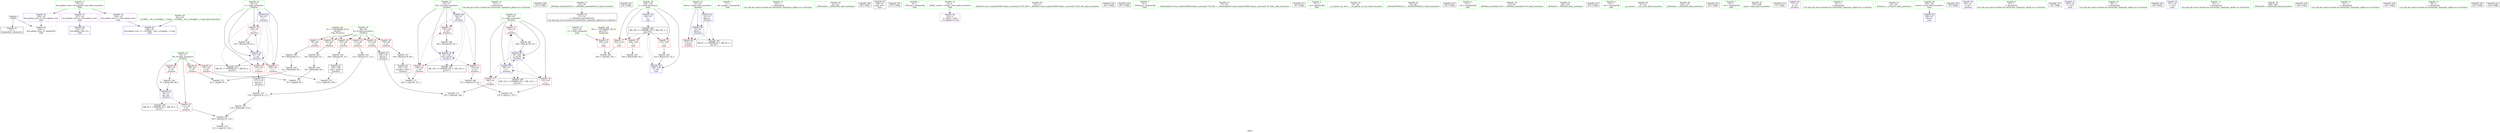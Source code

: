 digraph "SVFG" {
	label="SVFG";

	Node0x5598bb7cba60 [shape=record,color=grey,label="{NodeID: 0\nNullPtr}"];
	Node0x5598bb7cba60 -> Node0x5598bb7e2150[style=solid];
	Node0x5598bb7cba60 -> Node0x5598bb7e5410[style=solid];
	Node0x5598bb7f13e0 [shape=record,color=black,label="{NodeID: 180\nMR_4V_2 = PHI(MR_4V_1, MR_4V_4, )\npts\{51 \}\n}"];
	Node0x5598bb7e0870 [shape=record,color=green,label="{NodeID: 14\n115\<--1\n\<--dummyObj\nCan only get source location for instruction, argument, global var or function.}"];
	Node0x5598bb7e1510 [shape=record,color=green,label="{NodeID: 28\n58\<--59\nj\<--j_field_insensitive\n_Z5solvev\n}"];
	Node0x5598bb7e1510 -> Node0x5598bb7e4c60[style=solid];
	Node0x5598bb7e1510 -> Node0x5598bb7e4d30[style=solid];
	Node0x5598bb7e1510 -> Node0x5598bb7e4e00[style=solid];
	Node0x5598bb7e1510 -> Node0x5598bb7e59f0[style=solid];
	Node0x5598bb7e1510 -> Node0x5598bb7e5ac0[style=solid];
	Node0x5598bb7fd970 [shape=record,color=black,label="{NodeID: 208\n212 = PHI()\n}"];
	Node0x5598bb7e2250 [shape=record,color=black,label="{NodeID: 42\n31\<--32\n\<--_ZNSt8ios_base4InitD1Ev\nCan only get source location for instruction, argument, global var or function.}"];
	Node0x5598bb7fece0 [shape=record,color=black,label="{NodeID: 222\n135 = PHI()\n}"];
	Node0x5598bb7e3e90 [shape=record,color=red,label="{NodeID: 56\n65\<--48\n\<--B\n_Z5solvev\n}"];
	Node0x5598bb7e3e90 -> Node0x5598bb7ea7c0[style=solid];
	Node0x5598bb7e32d0 [shape=record,color=grey,label="{NodeID: 153\n118 = Binary(114, 117, )\n}"];
	Node0x5598bb7e32d0 -> Node0x5598bb7e9ec0[style=solid];
	Node0x5598bb7e49f0 [shape=record,color=red,label="{NodeID: 70\n138\<--56\n\<--i25\n_Z5solvev\n}"];
	Node0x5598bb7e49f0 -> Node0x5598bb7eb540[style=solid];
	Node0x5598bb7eaf40 [shape=record,color=grey,label="{NodeID: 167\n209 = Binary(208, 95, )\n}"];
	Node0x5598bb7e55e0 [shape=record,color=blue,label="{NodeID: 84\n52\<--95\ndirect\<--\n_Z5solvev\n}"];
	Node0x5598bb7e55e0 -> Node0x5598bb7e46b0[style=dashed];
	Node0x5598bb7e55e0 -> Node0x5598bb7f18e0[style=dashed];
	Node0x5598bb7cc7b0 [shape=record,color=green,label="{NodeID: 1\n7\<--1\n__dso_handle\<--dummyObj\nGlob }"];
	Node0x5598bb7f18e0 [shape=record,color=black,label="{NodeID: 181\nMR_6V_2 = PHI(MR_6V_1, MR_6V_5, )\npts\{53 \}\n}"];
	Node0x5598bb7e0900 [shape=record,color=green,label="{NodeID: 15\n122\<--1\n\<--dummyObj\nCan only get source location for instruction, argument, global var or function.}"];
	Node0x5598bb7e15e0 [shape=record,color=green,label="{NodeID: 29\n61\<--62\n_ZNSirsERx\<--_ZNSirsERx_field_insensitive\n}"];
	Node0x5598bb7fdf80 [shape=record,color=black,label="{NodeID: 209\n60 = PHI()\n}"];
	Node0x5598bb7e2350 [shape=record,color=black,label="{NodeID: 43\n189\<--87\nmain_ret\<--\nmain\n}"];
	Node0x5598bb7fedb0 [shape=record,color=black,label="{NodeID: 223\n197 = PHI()\n}"];
	Node0x5598bb7e3f60 [shape=record,color=red,label="{NodeID: 57\n89\<--48\n\<--B\n_Z5solvev\n}"];
	Node0x5598bb7e3f60 -> Node0x5598bb7ea4c0[style=solid];
	Node0x5598bb7e3450 [shape=record,color=grey,label="{NodeID: 154\n97 = Binary(96, 98, )\n}"];
	Node0x5598bb7e3450 -> Node0x5598bb7e56b0[style=solid];
	Node0x5598bb7e4ac0 [shape=record,color=red,label="{NodeID: 71\n152\<--56\n\<--i25\n_Z5solvev\n}"];
	Node0x5598bb7e4ac0 -> Node0x5598bb7eb0c0[style=solid];
	Node0x5598bb7eb0c0 [shape=record,color=grey,label="{NodeID: 168\n153 = Binary(152, 95, )\n}"];
	Node0x5598bb7eb0c0 -> Node0x5598bb7ebcc0[style=solid];
	Node0x5598bb7e56b0 [shape=record,color=blue,label="{NodeID: 85\n50\<--97\nM\<--dec\n_Z5solvev\n}"];
	Node0x5598bb7e56b0 -> Node0x5598bb7e45e0[style=dashed];
	Node0x5598bb7e56b0 -> Node0x5598bb7f13e0[style=dashed];
	Node0x5598bb7cd1c0 [shape=record,color=green,label="{NodeID: 2\n8\<--1\n_ZSt3cin\<--dummyObj\nGlob }"];
	Node0x5598bb7f1de0 [shape=record,color=black,label="{NodeID: 182\nMR_8V_2 = PHI(MR_8V_1, MR_8V_4, )\npts\{55 \}\n}"];
	Node0x5598bb7e0a00 [shape=record,color=green,label="{NodeID: 16\n4\<--6\n_ZStL8__ioinit\<--_ZStL8__ioinit_field_insensitive\nGlob }"];
	Node0x5598bb7e0a00 -> Node0x5598bb7e3780[style=solid];
	Node0x5598bb7e16e0 [shape=record,color=green,label="{NodeID: 30\n74\<--75\n_ZStlsISt11char_traitsIcEERSt13basic_ostreamIcT_ES5_PKc\<--_ZStlsISt11char_traitsIcEERSt13basic_ostreamIcT_ES5_PKc_field_insensitive\n}"];
	Node0x5598bb7fe0e0 [shape=record,color=black,label="{NodeID: 210\n101 = PHI()\n}"];
	Node0x5598bb7e2420 [shape=record,color=black,label="{NodeID: 44\n109\<--108\nconv\<--sub12\n_Z5solvev\n}"];
	Node0x5598bb7e2420 -> Node0x5598bb7eb3c0[style=solid];
	Node0x5598bb7fee80 [shape=record,color=black,label="{NodeID: 224\n207 = PHI()\n}"];
	Node0x5598bb7e4030 [shape=record,color=red,label="{NodeID: 58\n107\<--48\n\<--B\n_Z5solvev\n}"];
	Node0x5598bb7e4030 -> Node0x5598bb7ea340[style=solid];
	Node0x5598bb7e35d0 [shape=record,color=grey,label="{NodeID: 155\n120 = Binary(112, 119, )\n}"];
	Node0x5598bb7e35d0 -> Node0x5598bb7eb9c0[style=solid];
	Node0x5598bb7e4b90 [shape=record,color=red,label="{NodeID: 72\n165\<--56\n\<--i25\n_Z5solvev\n}"];
	Node0x5598bb7e4b90 -> Node0x5598bb7eaac0[style=solid];
	Node0x5598bb7eb240 [shape=record,color=grey,label="{NodeID: 169\n204 = cmp(202, 203, )\n}"];
	Node0x5598bb7e5780 [shape=record,color=blue,label="{NodeID: 86\n54\<--87\ni\<--\n_Z5solvev\n}"];
	Node0x5598bb7e5780 -> Node0x5598bb7e4780[style=dashed];
	Node0x5598bb7e5780 -> Node0x5598bb7e4850[style=dashed];
	Node0x5598bb7e5780 -> Node0x5598bb7e4920[style=dashed];
	Node0x5598bb7e5780 -> Node0x5598bb7e5850[style=dashed];
	Node0x5598bb7e5780 -> Node0x5598bb7f1de0[style=dashed];
	Node0x5598bb7cc330 [shape=record,color=green,label="{NodeID: 3\n9\<--1\n_ZSt4cout\<--dummyObj\nGlob }"];
	Node0x5598bb7f22e0 [shape=record,color=black,label="{NodeID: 183\nMR_10V_2 = PHI(MR_10V_1, MR_10V_4, )\npts\{57 \}\n}"];
	Node0x5598bb7e0b00 [shape=record,color=green,label="{NodeID: 17\n18\<--22\nllvm.global_ctors\<--llvm.global_ctors_field_insensitive\nGlob }"];
	Node0x5598bb7e0b00 -> Node0x5598bb7e3b90[style=solid];
	Node0x5598bb7e0b00 -> Node0x5598bb7e3c90[style=solid];
	Node0x5598bb7e0b00 -> Node0x5598bb7e3d90[style=solid];
	Node0x5598bb7e17e0 [shape=record,color=green,label="{NodeID: 31\n77\<--78\n_ZSt4endlIcSt11char_traitsIcEERSt13basic_ostreamIT_T0_ES6_\<--_ZSt4endlIcSt11char_traitsIcEERSt13basic_ostreamIT_T0_ES6__field_insensitive\n}"];
	Node0x5598bb7fe1b0 [shape=record,color=black,label="{NodeID: 211\n30 = PHI()\n}"];
	Node0x5598bb7e24f0 [shape=record,color=black,label="{NodeID: 45\n117\<--116\nconv15\<--\n_Z5solvev\n}"];
	Node0x5598bb7e24f0 -> Node0x5598bb7e32d0[style=solid];
	Node0x5598bb7e4100 [shape=record,color=red,label="{NodeID: 59\n113\<--48\n\<--B\n_Z5solvev\n}"];
	Node0x5598bb7e4100 -> Node0x5598bb7e3150[style=solid];
	Node0x5598bb7e9ec0 [shape=record,color=grey,label="{NodeID: 156\n119 = Binary(69, 118, )\n}"];
	Node0x5598bb7e9ec0 -> Node0x5598bb7e35d0[style=solid];
	Node0x5598bb7e4c60 [shape=record,color=red,label="{NodeID: 73\n146\<--58\n\<--j\n_Z5solvev\n}"];
	Node0x5598bb7e4c60 -> Node0x5598bb7ebb40[style=solid];
	Node0x5598bb7eb3c0 [shape=record,color=grey,label="{NodeID: 170\n110 = cmp(106, 109, )\n}"];
	Node0x5598bb7e5850 [shape=record,color=blue,label="{NodeID: 87\n54\<--130\ni\<--inc\n_Z5solvev\n}"];
	Node0x5598bb7e5850 -> Node0x5598bb7e4780[style=dashed];
	Node0x5598bb7e5850 -> Node0x5598bb7e4850[style=dashed];
	Node0x5598bb7e5850 -> Node0x5598bb7e4920[style=dashed];
	Node0x5598bb7e5850 -> Node0x5598bb7e5850[style=dashed];
	Node0x5598bb7e5850 -> Node0x5598bb7f1de0[style=dashed];
	Node0x5598bb7cbdb0 [shape=record,color=green,label="{NodeID: 4\n10\<--1\n.str\<--dummyObj\nGlob }"];
	Node0x5598bb7f27e0 [shape=record,color=black,label="{NodeID: 184\nMR_12V_2 = PHI(MR_12V_1, MR_12V_3, )\npts\{59 \}\n}"];
	Node0x5598bb7e0c00 [shape=record,color=green,label="{NodeID: 18\n23\<--24\n__cxx_global_var_init\<--__cxx_global_var_init_field_insensitive\n}"];
	Node0x5598bb7e18e0 [shape=record,color=green,label="{NodeID: 32\n79\<--80\n_ZNSolsEPFRSoS_E\<--_ZNSolsEPFRSoS_E_field_insensitive\n}"];
	Node0x5598bb7fe280 [shape=record,color=black,label="{NodeID: 212\n155 = PHI()\n}"];
	Node0x5598bb7e25c0 [shape=record,color=black,label="{NodeID: 46\n141\<--140\nconv28\<--sub27\n_Z5solvev\n}"];
	Node0x5598bb7e25c0 -> Node0x5598bb7eb540[style=solid];
	Node0x5598bb7e41d0 [shape=record,color=red,label="{NodeID: 60\n139\<--48\n\<--B\n_Z5solvev\n}"];
	Node0x5598bb7e41d0 -> Node0x5598bb7ea040[style=solid];
	Node0x5598bb7ea040 [shape=record,color=grey,label="{NodeID: 157\n140 = Binary(139, 69, )\n}"];
	Node0x5598bb7ea040 -> Node0x5598bb7e25c0[style=solid];
	Node0x5598bb7e4d30 [shape=record,color=red,label="{NodeID: 74\n151\<--58\n\<--j\n_Z5solvev\n}"];
	Node0x5598bb7e4d30 -> Node0x5598bb7ebcc0[style=solid];
	Node0x5598bb7eb540 [shape=record,color=grey,label="{NodeID: 171\n142 = cmp(138, 141, )\n}"];
	Node0x5598bb7e5920 [shape=record,color=blue,label="{NodeID: 88\n56\<--87\ni25\<--\n_Z5solvev\n}"];
	Node0x5598bb7e5920 -> Node0x5598bb7e49f0[style=dashed];
	Node0x5598bb7e5920 -> Node0x5598bb7e4ac0[style=dashed];
	Node0x5598bb7e5920 -> Node0x5598bb7e4b90[style=dashed];
	Node0x5598bb7e5920 -> Node0x5598bb7e5b90[style=dashed];
	Node0x5598bb7e5920 -> Node0x5598bb7f22e0[style=dashed];
	Node0x5598bb7cbe40 [shape=record,color=green,label="{NodeID: 5\n12\<--1\n.str.1\<--dummyObj\nGlob }"];
	Node0x5598bb7e0d00 [shape=record,color=green,label="{NodeID: 19\n27\<--28\n_ZNSt8ios_base4InitC1Ev\<--_ZNSt8ios_base4InitC1Ev_field_insensitive\n}"];
	Node0x5598bb7e19e0 [shape=record,color=green,label="{NodeID: 33\n102\<--103\n_ZNSolsEi\<--_ZNSolsEi_field_insensitive\n}"];
	Node0x5598bb7fe380 [shape=record,color=black,label="{NodeID: 213\n163 = PHI()\n}"];
	Node0x5598bb7e2690 [shape=record,color=black,label="{NodeID: 47\n148\<--147\nconv32\<--\n_Z5solvev\n}"];
	Node0x5598bb7e2690 -> Node0x5598bb7ebb40[style=solid];
	Node0x5598bb7e42a0 [shape=record,color=red,label="{NodeID: 61\n147\<--48\n\<--B\n_Z5solvev\n}"];
	Node0x5598bb7e42a0 -> Node0x5598bb7e2690[style=solid];
	Node0x5598bb7ea1c0 [shape=record,color=grey,label="{NodeID: 158\n68 = Binary(69, 66, )\n}"];
	Node0x5598bb7ea1c0 -> Node0x5598bb7eb840[style=solid];
	Node0x5598bb7e4e00 [shape=record,color=red,label="{NodeID: 75\n159\<--58\n\<--j\n_Z5solvev\n}"];
	Node0x5598bb7e4e00 -> Node0x5598bb7ea640[style=solid];
	Node0x5598bb7eb6c0 [shape=record,color=grey,label="{NodeID: 172\n92 = cmp(88, 91, )\n}"];
	Node0x5598bb7e59f0 [shape=record,color=blue,label="{NodeID: 89\n58\<--87\nj\<--\n_Z5solvev\n}"];
	Node0x5598bb7e59f0 -> Node0x5598bb7e4c60[style=dashed];
	Node0x5598bb7e59f0 -> Node0x5598bb7e4d30[style=dashed];
	Node0x5598bb7e59f0 -> Node0x5598bb7e4e00[style=dashed];
	Node0x5598bb7e59f0 -> Node0x5598bb7e59f0[style=dashed];
	Node0x5598bb7e59f0 -> Node0x5598bb7e5ac0[style=dashed];
	Node0x5598bb7e59f0 -> Node0x5598bb7f27e0[style=dashed];
	Node0x5598bb7cbed0 [shape=record,color=green,label="{NodeID: 6\n14\<--1\n.str.2\<--dummyObj\nGlob }"];
	Node0x5598bb7e0e00 [shape=record,color=green,label="{NodeID: 20\n33\<--34\n__cxa_atexit\<--__cxa_atexit_field_insensitive\n}"];
	Node0x5598bb7e1ae0 [shape=record,color=green,label="{NodeID: 34\n156\<--157\n_ZNSolsEb\<--_ZNSolsEb_field_insensitive\n}"];
	Node0x5598bb7fe480 [shape=record,color=black,label="{NodeID: 214\n63 = PHI()\n}"];
	Node0x5598bb7e3780 [shape=record,color=purple,label="{NodeID: 48\n29\<--4\n\<--_ZStL8__ioinit\n__cxx_global_var_init\n}"];
	Node0x5598bb7e4370 [shape=record,color=red,label="{NodeID: 62\n64\<--50\n\<--M\n_Z5solvev\n}"];
	Node0x5598bb7e4370 -> Node0x5598bb7eb840[style=solid];
	Node0x5598bb7ea340 [shape=record,color=grey,label="{NodeID: 159\n108 = Binary(107, 67, )\n}"];
	Node0x5598bb7ea340 -> Node0x5598bb7e2420[style=solid];
	Node0x5598bb7e4ed0 [shape=record,color=red,label="{NodeID: 76\n203\<--192\n\<--T\nmain\n}"];
	Node0x5598bb7e4ed0 -> Node0x5598bb7eb240[style=solid];
	Node0x5598bb7eb840 [shape=record,color=grey,label="{NodeID: 173\n70 = cmp(64, 68, )\n}"];
	Node0x5598bb7e5ac0 [shape=record,color=blue,label="{NodeID: 90\n58\<--160\nj\<--inc38\n_Z5solvev\n}"];
	Node0x5598bb7e5ac0 -> Node0x5598bb7e4c60[style=dashed];
	Node0x5598bb7e5ac0 -> Node0x5598bb7e4d30[style=dashed];
	Node0x5598bb7e5ac0 -> Node0x5598bb7e4e00[style=dashed];
	Node0x5598bb7e5ac0 -> Node0x5598bb7e59f0[style=dashed];
	Node0x5598bb7e5ac0 -> Node0x5598bb7e5ac0[style=dashed];
	Node0x5598bb7e5ac0 -> Node0x5598bb7f27e0[style=dashed];
	Node0x5598bb7cbf60 [shape=record,color=green,label="{NodeID: 7\n16\<--1\n.str.3\<--dummyObj\nGlob }"];
	Node0x5598bb7e0f00 [shape=record,color=green,label="{NodeID: 21\n32\<--38\n_ZNSt8ios_base4InitD1Ev\<--_ZNSt8ios_base4InitD1Ev_field_insensitive\n}"];
	Node0x5598bb7e0f00 -> Node0x5598bb7e2250[style=solid];
	Node0x5598bb7e1be0 [shape=record,color=green,label="{NodeID: 35\n187\<--188\nmain\<--main_field_insensitive\n}"];
	Node0x5598bb7fe580 [shape=record,color=black,label="{NodeID: 215\n73 = PHI()\n}"];
	Node0x5598bb7e3850 [shape=record,color=purple,label="{NodeID: 49\n72\<--10\n\<--.str\n_Z5solvev\n}"];
	Node0x5598bb7e4440 [shape=record,color=red,label="{NodeID: 63\n88\<--50\n\<--M\n_Z5solvev\n}"];
	Node0x5598bb7e4440 -> Node0x5598bb7eb6c0[style=solid];
	Node0x5598bb7ea4c0 [shape=record,color=grey,label="{NodeID: 160\n90 = Binary(89, 67, )\n}"];
	Node0x5598bb7ea4c0 -> Node0x5598bb7ea940[style=solid];
	Node0x5598bb7e4fa0 [shape=record,color=red,label="{NodeID: 77\n202\<--194\n\<--i\nmain\n}"];
	Node0x5598bb7e4fa0 -> Node0x5598bb7eb240[style=solid];
	Node0x5598bb7eb9c0 [shape=record,color=grey,label="{NodeID: 174\n121 = cmp(120, 122, )\n}"];
	Node0x5598bb7e5b90 [shape=record,color=blue,label="{NodeID: 91\n56\<--166\ni25\<--inc42\n_Z5solvev\n}"];
	Node0x5598bb7e5b90 -> Node0x5598bb7e49f0[style=dashed];
	Node0x5598bb7e5b90 -> Node0x5598bb7e4ac0[style=dashed];
	Node0x5598bb7e5b90 -> Node0x5598bb7e4b90[style=dashed];
	Node0x5598bb7e5b90 -> Node0x5598bb7e5b90[style=dashed];
	Node0x5598bb7e5b90 -> Node0x5598bb7f22e0[style=dashed];
	Node0x5598bb7e0510 [shape=record,color=green,label="{NodeID: 8\n19\<--1\n\<--dummyObj\nCan only get source location for instruction, argument, global var or function.}"];
	Node0x5598bb7f3be0 [shape=record,color=black,label="{NodeID: 188\nMR_18V_3 = PHI(MR_18V_4, MR_18V_2, )\npts\{195 \}\n}"];
	Node0x5598bb7f3be0 -> Node0x5598bb7e4fa0[style=dashed];
	Node0x5598bb7f3be0 -> Node0x5598bb7e5070[style=dashed];
	Node0x5598bb7f3be0 -> Node0x5598bb7e5140[style=dashed];
	Node0x5598bb7f3be0 -> Node0x5598bb7e5e00[style=dashed];
	Node0x5598bb7e1000 [shape=record,color=green,label="{NodeID: 22\n45\<--46\n_Z5solvev\<--_Z5solvev_field_insensitive\n}"];
	Node0x5598bb7e1ce0 [shape=record,color=green,label="{NodeID: 36\n190\<--191\nretval\<--retval_field_insensitive\nmain\n}"];
	Node0x5598bb7e1ce0 -> Node0x5598bb7e5c60[style=solid];
	Node0x5598bb7fe6e0 [shape=record,color=black,label="{NodeID: 216\n76 = PHI()\n}"];
	Node0x5598bb7e3920 [shape=record,color=purple,label="{NodeID: 50\n82\<--12\n\<--.str.1\n_Z5solvev\n}"];
	Node0x5598bb7e4510 [shape=record,color=red,label="{NodeID: 64\n96\<--50\n\<--M\n_Z5solvev\n}"];
	Node0x5598bb7e4510 -> Node0x5598bb7e3450[style=solid];
	Node0x5598bb7ea640 [shape=record,color=grey,label="{NodeID: 161\n160 = Binary(159, 95, )\n}"];
	Node0x5598bb7ea640 -> Node0x5598bb7e5ac0[style=solid];
	Node0x5598bb7e5070 [shape=record,color=red,label="{NodeID: 78\n208\<--194\n\<--i\nmain\n}"];
	Node0x5598bb7e5070 -> Node0x5598bb7eaf40[style=solid];
	Node0x5598bb7ebb40 [shape=record,color=grey,label="{NodeID: 175\n149 = cmp(146, 148, )\n}"];
	Node0x5598bb7e5c60 [shape=record,color=blue,label="{NodeID: 92\n190\<--87\nretval\<--\nmain\n}"];
	Node0x5598bb7e05a0 [shape=record,color=green,label="{NodeID: 9\n67\<--1\n\<--dummyObj\nCan only get source location for instruction, argument, global var or function.}"];
	Node0x5598bb7f40e0 [shape=record,color=yellow,style=double,label="{NodeID: 189\n16V_1 = ENCHI(MR_16V_0)\npts\{193 \}\nFun[main]}"];
	Node0x5598bb7f40e0 -> Node0x5598bb7e4ed0[style=dashed];
	Node0x5598bb7e1100 [shape=record,color=green,label="{NodeID: 23\n48\<--49\nB\<--B_field_insensitive\n_Z5solvev\n}"];
	Node0x5598bb7e1100 -> Node0x5598bb7e3e90[style=solid];
	Node0x5598bb7e1100 -> Node0x5598bb7e3f60[style=solid];
	Node0x5598bb7e1100 -> Node0x5598bb7e4030[style=solid];
	Node0x5598bb7e1100 -> Node0x5598bb7e4100[style=solid];
	Node0x5598bb7e1100 -> Node0x5598bb7e41d0[style=solid];
	Node0x5598bb7e1100 -> Node0x5598bb7e42a0[style=solid];
	Node0x5598bb7e1db0 [shape=record,color=green,label="{NodeID: 37\n192\<--193\nT\<--T_field_insensitive\nmain\n}"];
	Node0x5598bb7e1db0 -> Node0x5598bb7e4ed0[style=solid];
	Node0x5598bb7fe7b0 [shape=record,color=black,label="{NodeID: 217\n83 = PHI()\n}"];
	Node0x5598bb7e39f0 [shape=record,color=purple,label="{NodeID: 51\n206\<--14\n\<--.str.2\nmain\n}"];
	Node0x5598bb7e45e0 [shape=record,color=red,label="{NodeID: 65\n112\<--50\n\<--M\n_Z5solvev\n}"];
	Node0x5598bb7e45e0 -> Node0x5598bb7e35d0[style=solid];
	Node0x5598bb7ea7c0 [shape=record,color=grey,label="{NodeID: 162\n66 = Binary(65, 67, )\n}"];
	Node0x5598bb7ea7c0 -> Node0x5598bb7ea1c0[style=solid];
	Node0x5598bb7e5140 [shape=record,color=red,label="{NodeID: 79\n215\<--194\n\<--i\nmain\n}"];
	Node0x5598bb7e5140 -> Node0x5598bb7eac40[style=solid];
	Node0x5598bb7ebcc0 [shape=record,color=grey,label="{NodeID: 176\n154 = cmp(151, 153, )\n}"];
	Node0x5598bb7e5d30 [shape=record,color=blue,label="{NodeID: 93\n194\<--87\ni\<--\nmain\n}"];
	Node0x5598bb7e5d30 -> Node0x5598bb7f3be0[style=dashed];
	Node0x5598bb7e0630 [shape=record,color=green,label="{NodeID: 10\n69\<--1\n\<--dummyObj\nCan only get source location for instruction, argument, global var or function.}"];
	Node0x5598bb7e11d0 [shape=record,color=green,label="{NodeID: 24\n50\<--51\nM\<--M_field_insensitive\n_Z5solvev\n}"];
	Node0x5598bb7e11d0 -> Node0x5598bb7e4370[style=solid];
	Node0x5598bb7e11d0 -> Node0x5598bb7e4440[style=solid];
	Node0x5598bb7e11d0 -> Node0x5598bb7e4510[style=solid];
	Node0x5598bb7e11d0 -> Node0x5598bb7e45e0[style=solid];
	Node0x5598bb7e11d0 -> Node0x5598bb7e56b0[style=solid];
	Node0x5598bb7e1e80 [shape=record,color=green,label="{NodeID: 38\n194\<--195\ni\<--i_field_insensitive\nmain\n}"];
	Node0x5598bb7e1e80 -> Node0x5598bb7e4fa0[style=solid];
	Node0x5598bb7e1e80 -> Node0x5598bb7e5070[style=solid];
	Node0x5598bb7e1e80 -> Node0x5598bb7e5140[style=solid];
	Node0x5598bb7e1e80 -> Node0x5598bb7e5d30[style=solid];
	Node0x5598bb7e1e80 -> Node0x5598bb7e5e00[style=solid];
	Node0x5598bb7fe8e0 [shape=record,color=black,label="{NodeID: 218\n84 = PHI()\n}"];
	Node0x5598bb7e3ac0 [shape=record,color=purple,label="{NodeID: 52\n211\<--16\n\<--.str.3\nmain\n}"];
	Node0x5598bb7e46b0 [shape=record,color=red,label="{NodeID: 66\n133\<--52\n\<--direct\n_Z5solvev\n}"];
	Node0x5598bb7ea940 [shape=record,color=grey,label="{NodeID: 163\n91 = Binary(69, 90, )\n}"];
	Node0x5598bb7ea940 -> Node0x5598bb7eb6c0[style=solid];
	Node0x5598bb7e5210 [shape=record,color=blue,label="{NodeID: 80\n227\<--19\nllvm.global_ctors_0\<--\nGlob }"];
	Node0x5598bb7e5e00 [shape=record,color=blue,label="{NodeID: 94\n194\<--216\ni\<--inc\nmain\n}"];
	Node0x5598bb7e5e00 -> Node0x5598bb7f3be0[style=dashed];
	Node0x5598bb7e06c0 [shape=record,color=green,label="{NodeID: 11\n87\<--1\n\<--dummyObj\nCan only get source location for instruction, argument, global var or function.}"];
	Node0x5598bb7e12a0 [shape=record,color=green,label="{NodeID: 25\n52\<--53\ndirect\<--direct_field_insensitive\n_Z5solvev\n}"];
	Node0x5598bb7e12a0 -> Node0x5598bb7e46b0[style=solid];
	Node0x5598bb7e12a0 -> Node0x5598bb7e5510[style=solid];
	Node0x5598bb7e12a0 -> Node0x5598bb7e55e0[style=solid];
	Node0x5598bb7e1f50 [shape=record,color=green,label="{NodeID: 39\n198\<--199\n_ZNSirsERi\<--_ZNSirsERi_field_insensitive\n}"];
	Node0x5598bb7fe9b0 [shape=record,color=black,label="{NodeID: 219\n124 = PHI()\n}"];
	Node0x5598bb7e3b90 [shape=record,color=purple,label="{NodeID: 53\n227\<--18\nllvm.global_ctors_0\<--llvm.global_ctors\nGlob }"];
	Node0x5598bb7e3b90 -> Node0x5598bb7e5210[style=solid];
	Node0x5598bb7e4780 [shape=record,color=red,label="{NodeID: 67\n106\<--54\n\<--i\n_Z5solvev\n}"];
	Node0x5598bb7e4780 -> Node0x5598bb7eb3c0[style=solid];
	Node0x5598bb7eaac0 [shape=record,color=grey,label="{NodeID: 164\n166 = Binary(165, 95, )\n}"];
	Node0x5598bb7eaac0 -> Node0x5598bb7e5b90[style=solid];
	Node0x5598bb7e5310 [shape=record,color=blue,label="{NodeID: 81\n228\<--20\nllvm.global_ctors_1\<--_GLOBAL__sub_I_y3eadgbe_1_0.cpp\nGlob }"];
	Node0x5598bb7e0750 [shape=record,color=green,label="{NodeID: 12\n95\<--1\n\<--dummyObj\nCan only get source location for instruction, argument, global var or function.}"];
	Node0x5598bb7e5f60 [shape=record,color=yellow,style=double,label="{NodeID: 192\n2V_1 = ENCHI(MR_2V_0)\npts\{49 \}\nFun[_Z5solvev]}"];
	Node0x5598bb7e5f60 -> Node0x5598bb7e3e90[style=dashed];
	Node0x5598bb7e5f60 -> Node0x5598bb7e3f60[style=dashed];
	Node0x5598bb7e5f60 -> Node0x5598bb7e4030[style=dashed];
	Node0x5598bb7e5f60 -> Node0x5598bb7e4100[style=dashed];
	Node0x5598bb7e5f60 -> Node0x5598bb7e41d0[style=dashed];
	Node0x5598bb7e5f60 -> Node0x5598bb7e42a0[style=dashed];
	Node0x5598bb7e1370 [shape=record,color=green,label="{NodeID: 26\n54\<--55\ni\<--i_field_insensitive\n_Z5solvev\n}"];
	Node0x5598bb7e1370 -> Node0x5598bb7e4780[style=solid];
	Node0x5598bb7e1370 -> Node0x5598bb7e4850[style=solid];
	Node0x5598bb7e1370 -> Node0x5598bb7e4920[style=solid];
	Node0x5598bb7e1370 -> Node0x5598bb7e5780[style=solid];
	Node0x5598bb7e1370 -> Node0x5598bb7e5850[style=solid];
	Node0x5598bb7e2050 [shape=record,color=green,label="{NodeID: 40\n20\<--223\n_GLOBAL__sub_I_y3eadgbe_1_0.cpp\<--_GLOBAL__sub_I_y3eadgbe_1_0.cpp_field_insensitive\n}"];
	Node0x5598bb7e2050 -> Node0x5598bb7e5310[style=solid];
	Node0x5598bb7fea80 [shape=record,color=black,label="{NodeID: 220\n126 = PHI()\n}"];
	Node0x5598bb7e3c90 [shape=record,color=purple,label="{NodeID: 54\n228\<--18\nllvm.global_ctors_1\<--llvm.global_ctors\nGlob }"];
	Node0x5598bb7e3c90 -> Node0x5598bb7e5310[style=solid];
	Node0x5598bb7e4850 [shape=record,color=red,label="{NodeID: 68\n116\<--54\n\<--i\n_Z5solvev\n}"];
	Node0x5598bb7e4850 -> Node0x5598bb7e24f0[style=solid];
	Node0x5598bb7eac40 [shape=record,color=grey,label="{NodeID: 165\n216 = Binary(215, 95, )\n}"];
	Node0x5598bb7eac40 -> Node0x5598bb7e5e00[style=solid];
	Node0x5598bb7e5410 [shape=record,color=blue, style = dotted,label="{NodeID: 82\n229\<--3\nllvm.global_ctors_2\<--dummyVal\nGlob }"];
	Node0x5598bb7e07e0 [shape=record,color=green,label="{NodeID: 13\n98\<--1\n\<--dummyObj\nCan only get source location for instruction, argument, global var or function.}"];
	Node0x5598bb7e1440 [shape=record,color=green,label="{NodeID: 27\n56\<--57\ni25\<--i25_field_insensitive\n_Z5solvev\n}"];
	Node0x5598bb7e1440 -> Node0x5598bb7e49f0[style=solid];
	Node0x5598bb7e1440 -> Node0x5598bb7e4ac0[style=solid];
	Node0x5598bb7e1440 -> Node0x5598bb7e4b90[style=solid];
	Node0x5598bb7e1440 -> Node0x5598bb7e5920[style=solid];
	Node0x5598bb7e1440 -> Node0x5598bb7e5b90[style=solid];
	Node0x5598bb5d0f00 [shape=record,color=black,label="{NodeID: 207\n210 = PHI()\n}"];
	Node0x5598bb7e2150 [shape=record,color=black,label="{NodeID: 41\n2\<--3\ndummyVal\<--dummyVal\n}"];
	Node0x5598bb7feb80 [shape=record,color=black,label="{NodeID: 221\n134 = PHI()\n}"];
	Node0x5598bb7e3d90 [shape=record,color=purple,label="{NodeID: 55\n229\<--18\nllvm.global_ctors_2\<--llvm.global_ctors\nGlob }"];
	Node0x5598bb7e3d90 -> Node0x5598bb7e5410[style=solid];
	Node0x5598bb7e3150 [shape=record,color=grey,label="{NodeID: 152\n114 = Binary(113, 115, )\n}"];
	Node0x5598bb7e3150 -> Node0x5598bb7e32d0[style=solid];
	Node0x5598bb7e4920 [shape=record,color=red,label="{NodeID: 69\n129\<--54\n\<--i\n_Z5solvev\n}"];
	Node0x5598bb7e4920 -> Node0x5598bb7eadc0[style=solid];
	Node0x5598bb7eadc0 [shape=record,color=grey,label="{NodeID: 166\n130 = Binary(129, 95, )\n}"];
	Node0x5598bb7eadc0 -> Node0x5598bb7e5850[style=solid];
	Node0x5598bb7e5510 [shape=record,color=blue,label="{NodeID: 83\n52\<--87\ndirect\<--\n_Z5solvev\n}"];
	Node0x5598bb7e5510 -> Node0x5598bb7e46b0[style=dashed];
	Node0x5598bb7e5510 -> Node0x5598bb7e55e0[style=dashed];
	Node0x5598bb7e5510 -> Node0x5598bb7f18e0[style=dashed];
}
